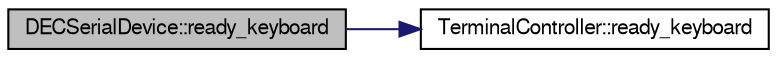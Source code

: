 digraph G
{
  edge [fontname="FreeSans",fontsize="10",labelfontname="FreeSans",labelfontsize="10"];
  node [fontname="FreeSans",fontsize="10",shape=record];
  rankdir=LR;
  Node1 [label="DECSerialDevice::ready_keyboard",height=0.2,width=0.4,color="black", fillcolor="grey75", style="filled" fontcolor="black"];
  Node1 -> Node2 [color="midnightblue",fontsize="10",style="solid"];
  Node2 [label="TerminalController::ready_keyboard",height=0.2,width=0.4,color="black", fillcolor="white", style="filled",URL="$classTerminalController.html#a0475271dfd2cbed03ea8c95964771b20"];
}
